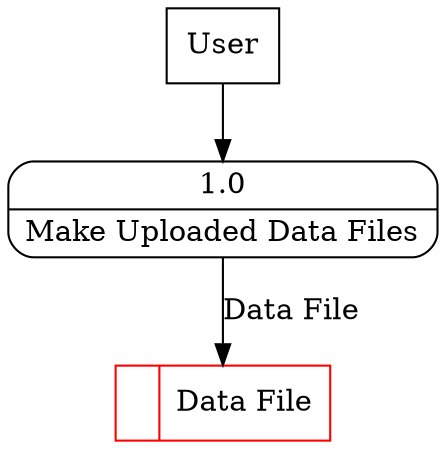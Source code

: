 digraph dfd2{ 
node[shape=record]
200 [label="<f0>  |<f1> Data File " color=red];
201 [label="User" shape=box];
202 [label="{<f0> 1.0|<f1> Make Uploaded Data Files }" shape=Mrecord];
201 -> 202
202 -> 200 [label="Data File"]
}